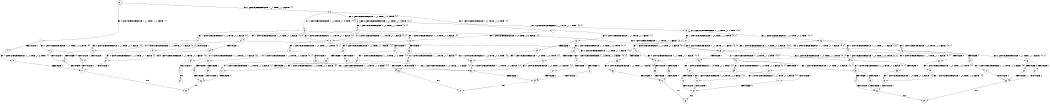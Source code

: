 digraph BCG {
size = "7, 10.5";
center = TRUE;
node [shape = circle];
0 [peripheries = 2];
0 -> 1 [label = "EX !0 !ATOMIC_EXCH_BRANCH (1, +1, TRUE, +1, 1, FALSE) !{}"];
0 -> 2 [label = "EX !1 !ATOMIC_EXCH_BRANCH (1, +1, TRUE, +1, 3, FALSE) !{}"];
1 -> 3 [label = "EX !1 !ATOMIC_EXCH_BRANCH (1, +1, TRUE, +1, 3, TRUE) !{0}"];
1 -> 4 [label = "TERMINATE !0"];
2 -> 5 [label = "EX !1 !ATOMIC_EXCH_BRANCH (1, +0, TRUE, +1, 2, TRUE) !{1}"];
2 -> 6 [label = "EX !0 !ATOMIC_EXCH_BRANCH (1, +1, TRUE, +1, 1, TRUE) !{1}"];
2 -> 7 [label = "EX !1 !ATOMIC_EXCH_BRANCH (1, +0, TRUE, +1, 2, TRUE) !{1}"];
3 -> 8 [label = "TERMINATE !0"];
3 -> 9 [label = "TERMINATE !1"];
4 -> 10 [label = "EX !1 !ATOMIC_EXCH_BRANCH (1, +1, TRUE, +1, 3, TRUE) !{}"];
5 -> 11 [label = "EX !1 !ATOMIC_EXCH_BRANCH (1, +0, TRUE, +1, 2, FALSE) !{1}"];
5 -> 12 [label = "EX !0 !ATOMIC_EXCH_BRANCH (1, +1, TRUE, +1, 1, FALSE) !{1}"];
5 -> 13 [label = "EX !1 !ATOMIC_EXCH_BRANCH (1, +0, TRUE, +1, 2, FALSE) !{1}"];
6 -> 6 [label = "EX !0 !ATOMIC_EXCH_BRANCH (1, +1, TRUE, +1, 1, TRUE) !{0, 1}"];
6 -> 14 [label = "EX !1 !ATOMIC_EXCH_BRANCH (1, +0, TRUE, +1, 2, TRUE) !{0, 1}"];
6 -> 15 [label = "EX !0 !ATOMIC_EXCH_BRANCH (1, +1, TRUE, +1, 1, TRUE) !{0, 1}"];
7 -> 16 [label = "EX !0 !ATOMIC_EXCH_BRANCH (1, +1, TRUE, +1, 1, FALSE) !{1}"];
7 -> 13 [label = "EX !1 !ATOMIC_EXCH_BRANCH (1, +0, TRUE, +1, 2, FALSE) !{1}"];
8 -> 17 [label = "TERMINATE !1"];
9 -> 17 [label = "TERMINATE !0"];
10 -> 17 [label = "TERMINATE !1"];
11 -> 18 [label = "EX !0 !ATOMIC_EXCH_BRANCH (1, +1, TRUE, +1, 1, FALSE) !{1}"];
11 -> 19 [label = "TERMINATE !1"];
12 -> 20 [label = "EX !1 !ATOMIC_EXCH_BRANCH (1, +0, TRUE, +1, 2, TRUE) !{0, 1}"];
12 -> 21 [label = "TERMINATE !0"];
13 -> 22 [label = "EX !0 !ATOMIC_EXCH_BRANCH (1, +1, TRUE, +1, 1, FALSE) !{1}"];
13 -> 23 [label = "TERMINATE !1"];
14 -> 12 [label = "EX !0 !ATOMIC_EXCH_BRANCH (1, +1, TRUE, +1, 1, FALSE) !{0, 1}"];
14 -> 24 [label = "EX !1 !ATOMIC_EXCH_BRANCH (1, +0, TRUE, +1, 2, FALSE) !{0, 1}"];
14 -> 25 [label = "EX !0 !ATOMIC_EXCH_BRANCH (1, +1, TRUE, +1, 1, FALSE) !{0, 1}"];
15 -> 26 [label = "EX !1 !ATOMIC_EXCH_BRANCH (1, +0, TRUE, +1, 2, TRUE) !{0, 1}"];
15 -> 15 [label = "EX !0 !ATOMIC_EXCH_BRANCH (1, +1, TRUE, +1, 1, TRUE) !{0, 1}"];
15 -> 27 [label = "EX !1 !ATOMIC_EXCH_BRANCH (1, +0, TRUE, +1, 2, TRUE) !{0, 1}"];
16 -> 28 [label = "EX !1 !ATOMIC_EXCH_BRANCH (1, +0, TRUE, +1, 2, TRUE) !{0, 1}"];
16 -> 29 [label = "TERMINATE !0"];
17 -> 30 [label = "exit"];
18 -> 8 [label = "TERMINATE !0"];
18 -> 9 [label = "TERMINATE !1"];
19 -> 31 [label = "EX !0 !ATOMIC_EXCH_BRANCH (1, +1, TRUE, +1, 1, FALSE) !{}"];
20 -> 32 [label = "EX !1 !ATOMIC_EXCH_BRANCH (1, +0, TRUE, +1, 2, FALSE) !{0, 1}"];
20 -> 33 [label = "TERMINATE !0"];
21 -> 34 [label = "EX !1 !ATOMIC_EXCH_BRANCH (1, +0, TRUE, +1, 2, TRUE) !{1}"];
21 -> 35 [label = "EX !1 !ATOMIC_EXCH_BRANCH (1, +0, TRUE, +1, 2, TRUE) !{1}"];
22 -> 36 [label = "TERMINATE !0"];
22 -> 37 [label = "TERMINATE !1"];
23 -> 38 [label = "EX !0 !ATOMIC_EXCH_BRANCH (1, +1, TRUE, +1, 1, FALSE) !{}"];
24 -> 18 [label = "EX !0 !ATOMIC_EXCH_BRANCH (1, +1, TRUE, +1, 1, FALSE) !{0, 1}"];
24 -> 39 [label = "TERMINATE !1"];
24 -> 40 [label = "EX !0 !ATOMIC_EXCH_BRANCH (1, +1, TRUE, +1, 1, FALSE) !{0, 1}"];
25 -> 41 [label = "EX !1 !ATOMIC_EXCH_BRANCH (1, +0, TRUE, +1, 2, TRUE) !{0, 1}"];
25 -> 42 [label = "EX !1 !ATOMIC_EXCH_BRANCH (1, +0, TRUE, +1, 2, TRUE) !{0, 1}"];
25 -> 43 [label = "TERMINATE !0"];
26 -> 44 [label = "EX !0 !ATOMIC_EXCH_BRANCH (1, +1, TRUE, +1, 1, FALSE) !{0, 1}"];
26 -> 45 [label = "EX !1 !ATOMIC_EXCH_BRANCH (1, +0, TRUE, +1, 2, FALSE) !{0, 1}"];
26 -> 25 [label = "EX !0 !ATOMIC_EXCH_BRANCH (1, +1, TRUE, +1, 1, FALSE) !{0, 1}"];
27 -> 45 [label = "EX !1 !ATOMIC_EXCH_BRANCH (1, +0, TRUE, +1, 2, FALSE) !{0, 1}"];
27 -> 25 [label = "EX !0 !ATOMIC_EXCH_BRANCH (1, +1, TRUE, +1, 1, FALSE) !{0, 1}"];
27 -> 46 [label = "EX !1 !ATOMIC_EXCH_BRANCH (1, +0, TRUE, +1, 2, FALSE) !{0, 1}"];
28 -> 47 [label = "EX !1 !ATOMIC_EXCH_BRANCH (1, +0, TRUE, +1, 2, FALSE) !{0, 1}"];
28 -> 48 [label = "TERMINATE !0"];
29 -> 35 [label = "EX !1 !ATOMIC_EXCH_BRANCH (1, +0, TRUE, +1, 2, TRUE) !{1}"];
31 -> 17 [label = "TERMINATE !0"];
32 -> 49 [label = "TERMINATE !0"];
32 -> 50 [label = "TERMINATE !1"];
33 -> 51 [label = "EX !1 !ATOMIC_EXCH_BRANCH (1, +0, TRUE, +1, 2, FALSE) !{1}"];
33 -> 52 [label = "EX !1 !ATOMIC_EXCH_BRANCH (1, +0, TRUE, +1, 2, FALSE) !{1}"];
34 -> 51 [label = "EX !1 !ATOMIC_EXCH_BRANCH (1, +0, TRUE, +1, 2, FALSE) !{1}"];
34 -> 52 [label = "EX !1 !ATOMIC_EXCH_BRANCH (1, +0, TRUE, +1, 2, FALSE) !{1}"];
35 -> 52 [label = "EX !1 !ATOMIC_EXCH_BRANCH (1, +0, TRUE, +1, 2, FALSE) !{1}"];
36 -> 53 [label = "TERMINATE !1"];
37 -> 53 [label = "TERMINATE !0"];
38 -> 53 [label = "TERMINATE !0"];
39 -> 31 [label = "EX !0 !ATOMIC_EXCH_BRANCH (1, +1, TRUE, +1, 1, FALSE) !{0}"];
39 -> 54 [label = "EX !0 !ATOMIC_EXCH_BRANCH (1, +1, TRUE, +1, 1, FALSE) !{0}"];
40 -> 55 [label = "TERMINATE !0"];
40 -> 56 [label = "TERMINATE !1"];
41 -> 57 [label = "EX !1 !ATOMIC_EXCH_BRANCH (1, +0, TRUE, +1, 2, FALSE) !{0, 1}"];
41 -> 58 [label = "TERMINATE !0"];
42 -> 57 [label = "EX !1 !ATOMIC_EXCH_BRANCH (1, +0, TRUE, +1, 2, FALSE) !{0, 1}"];
42 -> 59 [label = "EX !1 !ATOMIC_EXCH_BRANCH (1, +0, TRUE, +1, 2, FALSE) !{0, 1}"];
42 -> 60 [label = "TERMINATE !0"];
43 -> 61 [label = "EX !1 !ATOMIC_EXCH_BRANCH (1, +0, TRUE, +1, 2, TRUE) !{1}"];
44 -> 41 [label = "EX !1 !ATOMIC_EXCH_BRANCH (1, +0, TRUE, +1, 2, TRUE) !{0, 1}"];
44 -> 62 [label = "TERMINATE !0"];
45 -> 63 [label = "EX !0 !ATOMIC_EXCH_BRANCH (1, +1, TRUE, +1, 1, FALSE) !{0, 1}"];
45 -> 64 [label = "TERMINATE !1"];
45 -> 40 [label = "EX !0 !ATOMIC_EXCH_BRANCH (1, +1, TRUE, +1, 1, FALSE) !{0, 1}"];
46 -> 40 [label = "EX !0 !ATOMIC_EXCH_BRANCH (1, +1, TRUE, +1, 1, FALSE) !{0, 1}"];
46 -> 65 [label = "TERMINATE !1"];
47 -> 66 [label = "TERMINATE !0"];
47 -> 67 [label = "TERMINATE !1"];
48 -> 52 [label = "EX !1 !ATOMIC_EXCH_BRANCH (1, +0, TRUE, +1, 2, FALSE) !{1}"];
49 -> 68 [label = "TERMINATE !1"];
50 -> 68 [label = "TERMINATE !0"];
51 -> 68 [label = "TERMINATE !1"];
52 -> 69 [label = "TERMINATE !1"];
53 -> 70 [label = "exit"];
54 -> 71 [label = "TERMINATE !0"];
55 -> 72 [label = "TERMINATE !1"];
56 -> 72 [label = "TERMINATE !0"];
57 -> 73 [label = "TERMINATE !0"];
57 -> 74 [label = "TERMINATE !1"];
58 -> 75 [label = "EX !1 !ATOMIC_EXCH_BRANCH (1, +0, TRUE, +1, 2, FALSE) !{1}"];
59 -> 76 [label = "TERMINATE !0"];
59 -> 77 [label = "TERMINATE !1"];
60 -> 78 [label = "EX !1 !ATOMIC_EXCH_BRANCH (1, +0, TRUE, +1, 2, FALSE) !{1}"];
61 -> 78 [label = "EX !1 !ATOMIC_EXCH_BRANCH (1, +0, TRUE, +1, 2, FALSE) !{1}"];
62 -> 79 [label = "EX !1 !ATOMIC_EXCH_BRANCH (1, +0, TRUE, +1, 2, TRUE) !{1}"];
63 -> 80 [label = "TERMINATE !0"];
63 -> 81 [label = "TERMINATE !1"];
64 -> 82 [label = "EX !0 !ATOMIC_EXCH_BRANCH (1, +1, TRUE, +1, 1, FALSE) !{0}"];
65 -> 83 [label = "EX !0 !ATOMIC_EXCH_BRANCH (1, +1, TRUE, +1, 1, FALSE) !{0}"];
66 -> 69 [label = "TERMINATE !1"];
67 -> 69 [label = "TERMINATE !0"];
68 -> 30 [label = "exit"];
69 -> 70 [label = "exit"];
71 -> 84 [label = "exit"];
72 -> 85 [label = "exit"];
73 -> 86 [label = "TERMINATE !1"];
74 -> 86 [label = "TERMINATE !0"];
75 -> 86 [label = "TERMINATE !1"];
76 -> 87 [label = "TERMINATE !1"];
77 -> 87 [label = "TERMINATE !0"];
78 -> 87 [label = "TERMINATE !1"];
79 -> 75 [label = "EX !1 !ATOMIC_EXCH_BRANCH (1, +0, TRUE, +1, 2, FALSE) !{1}"];
80 -> 88 [label = "TERMINATE !1"];
81 -> 88 [label = "TERMINATE !0"];
82 -> 88 [label = "TERMINATE !0"];
83 -> 72 [label = "TERMINATE !0"];
86 -> 89 [label = "exit"];
87 -> 85 [label = "exit"];
88 -> 89 [label = "exit"];
}
